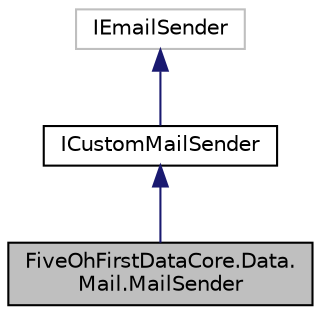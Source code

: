 digraph "FiveOhFirstDataCore.Data.Mail.MailSender"
{
 // LATEX_PDF_SIZE
  edge [fontname="Helvetica",fontsize="10",labelfontname="Helvetica",labelfontsize="10"];
  node [fontname="Helvetica",fontsize="10",shape=record];
  Node1 [label="FiveOhFirstDataCore.Data.\lMail.MailSender",height=0.2,width=0.4,color="black", fillcolor="grey75", style="filled", fontcolor="black",tooltip=" "];
  Node2 -> Node1 [dir="back",color="midnightblue",fontsize="10",style="solid",fontname="Helvetica"];
  Node2 [label="ICustomMailSender",height=0.2,width=0.4,color="black", fillcolor="white", style="filled",URL="$interface_five_oh_first_data_core_1_1_data_1_1_mail_1_1_i_custom_mail_sender.html",tooltip=" "];
  Node3 -> Node2 [dir="back",color="midnightblue",fontsize="10",style="solid",fontname="Helvetica"];
  Node3 [label="IEmailSender",height=0.2,width=0.4,color="grey75", fillcolor="white", style="filled",tooltip=" "];
}
